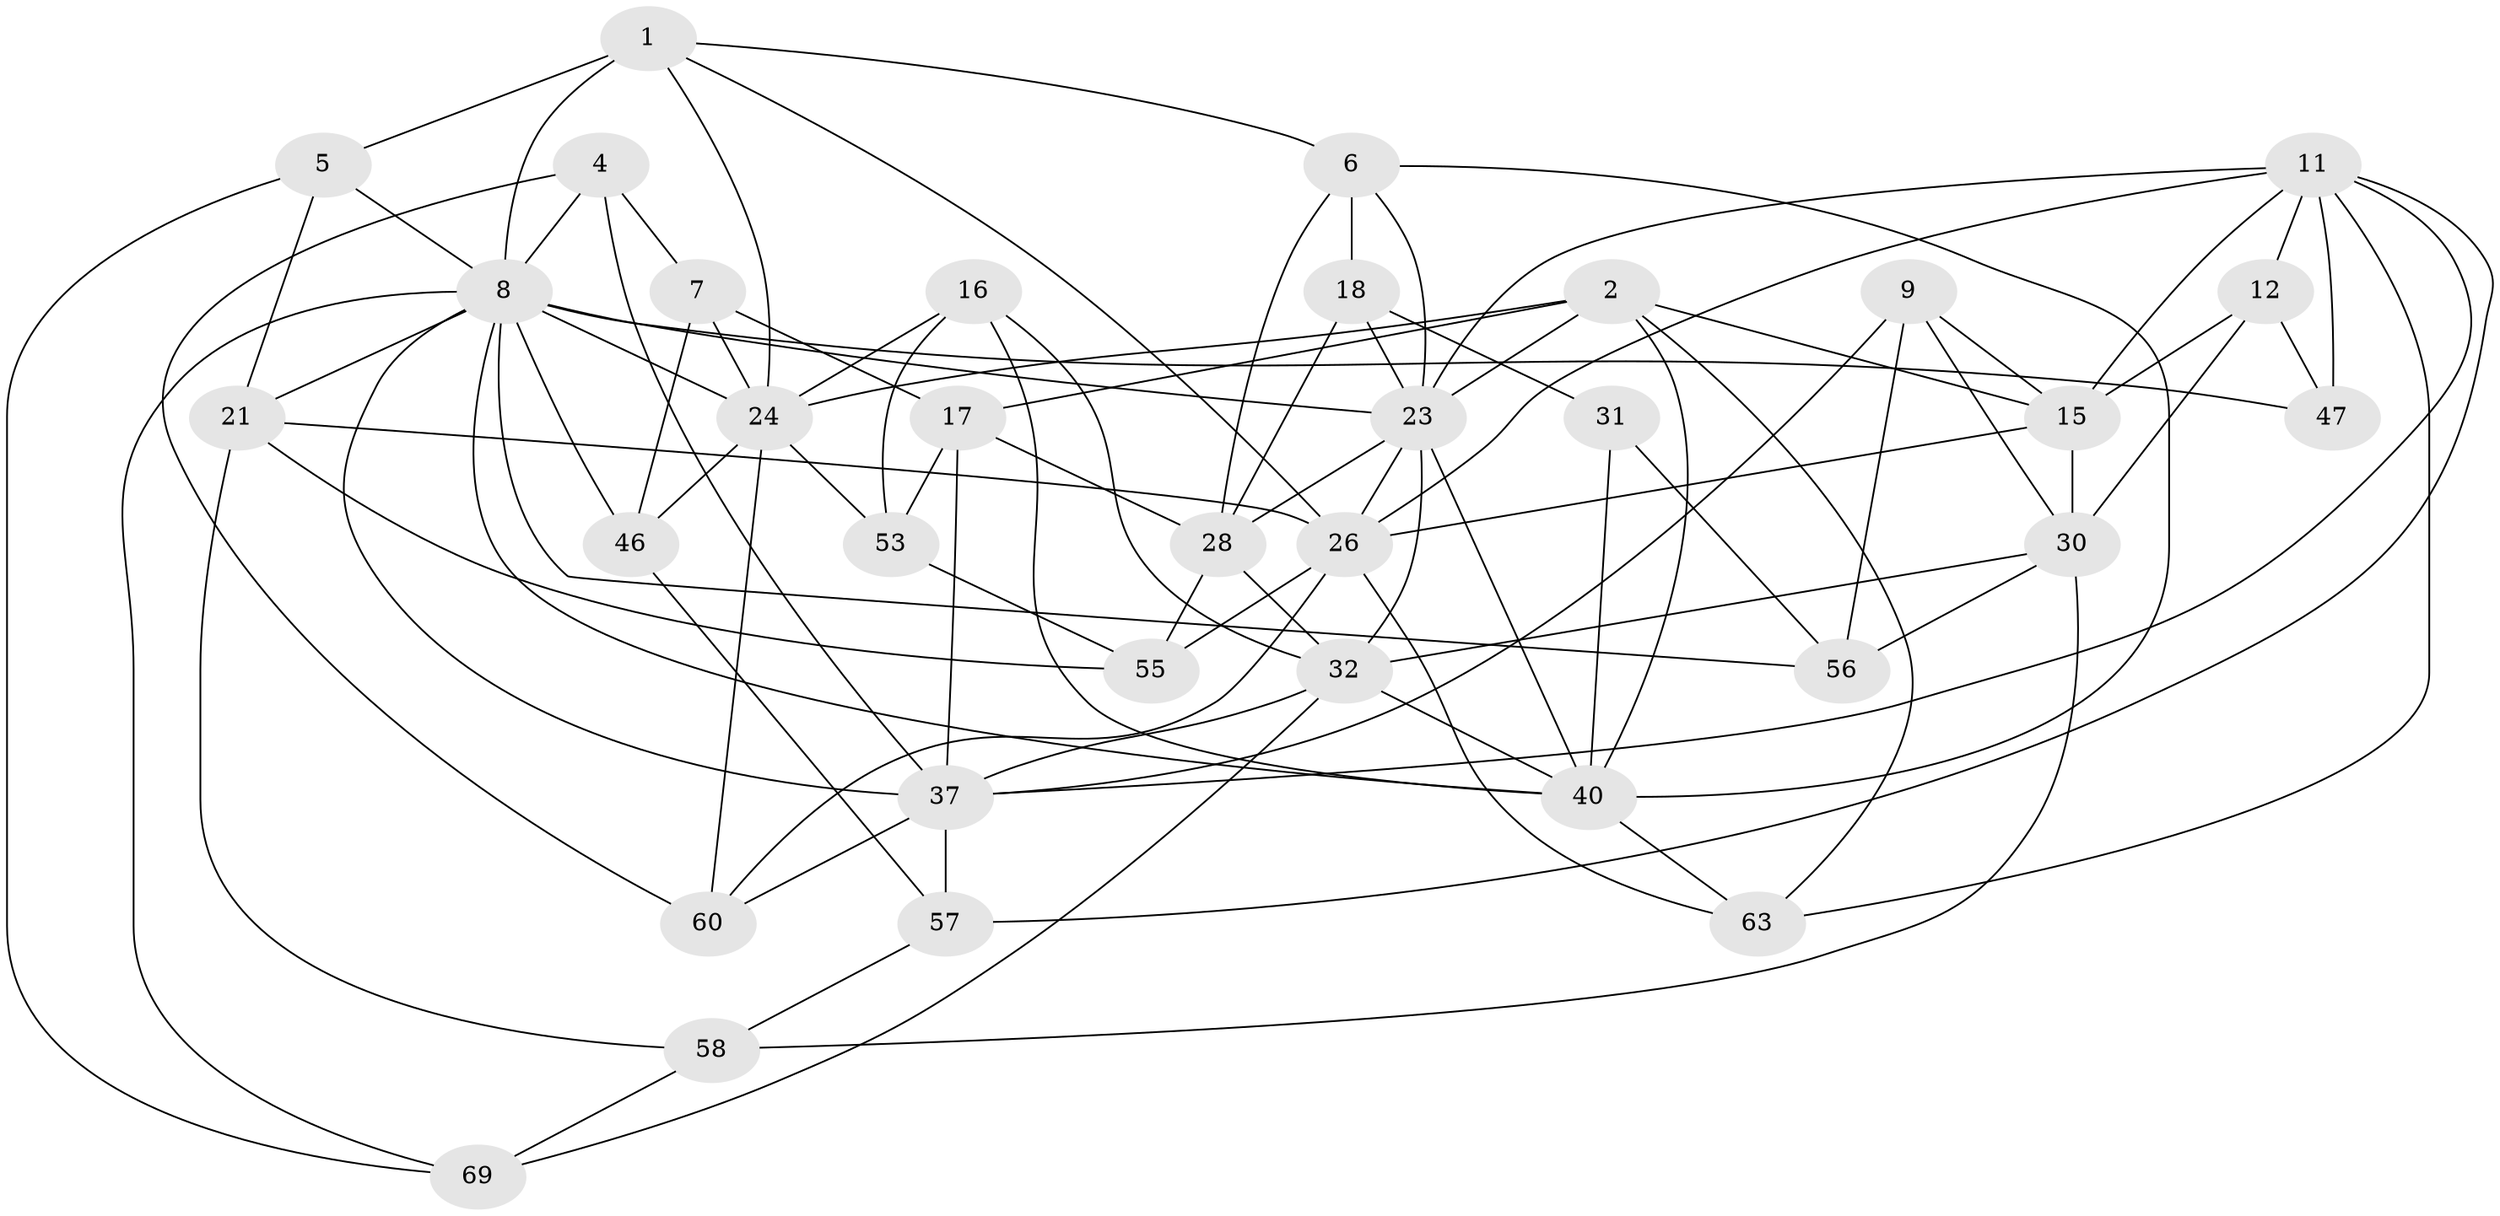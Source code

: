 // original degree distribution, {4: 1.0}
// Generated by graph-tools (version 1.1) at 2025/20/03/04/25 18:20:59]
// undirected, 34 vertices, 91 edges
graph export_dot {
graph [start="1"]
  node [color=gray90,style=filled];
  1 [super="+3"];
  2 [super="+14"];
  4;
  5 [super="+39"];
  6 [super="+61"];
  7;
  8 [super="+13+10+22"];
  9;
  11 [super="+42+38"];
  12;
  15 [super="+35+20"];
  16;
  17 [super="+25"];
  18 [super="+65"];
  21 [super="+33"];
  23 [super="+27+62"];
  24 [super="+59+41"];
  26 [super="+48+44"];
  28 [super="+34"];
  30 [super="+54+36"];
  31;
  32 [super="+67+68"];
  37 [super="+52+43"];
  40 [super="+49"];
  46;
  47;
  53;
  55;
  56;
  57;
  58;
  60;
  63;
  69;
  1 -- 5 [weight=2];
  1 -- 24;
  1 -- 6 [weight=2];
  1 -- 26;
  1 -- 8 [weight=2];
  2 -- 24;
  2 -- 15;
  2 -- 17;
  2 -- 63;
  2 -- 23;
  2 -- 40;
  4 -- 60;
  4 -- 7;
  4 -- 8;
  4 -- 37;
  5 -- 69;
  5 -- 8;
  5 -- 21 [weight=2];
  6 -- 23;
  6 -- 18;
  6 -- 28;
  6 -- 40;
  7 -- 46;
  7 -- 17;
  7 -- 24;
  8 -- 46;
  8 -- 40;
  8 -- 23;
  8 -- 21;
  8 -- 69;
  8 -- 47 [weight=2];
  8 -- 37;
  8 -- 24;
  8 -- 56;
  9 -- 56;
  9 -- 15;
  9 -- 30;
  9 -- 37;
  11 -- 12;
  11 -- 47;
  11 -- 57;
  11 -- 37;
  11 -- 63;
  11 -- 15;
  11 -- 23;
  11 -- 26;
  12 -- 47;
  12 -- 30;
  12 -- 15;
  15 -- 26;
  15 -- 30 [weight=3];
  16 -- 53;
  16 -- 40;
  16 -- 32;
  16 -- 24;
  17 -- 28 [weight=2];
  17 -- 53;
  17 -- 37;
  18 -- 31 [weight=2];
  18 -- 23;
  18 -- 28 [weight=2];
  21 -- 58;
  21 -- 55;
  21 -- 26;
  23 -- 26;
  23 -- 32 [weight=2];
  23 -- 40;
  23 -- 28;
  24 -- 60;
  24 -- 53;
  24 -- 46;
  26 -- 55;
  26 -- 60;
  26 -- 63;
  28 -- 32;
  28 -- 55;
  30 -- 32;
  30 -- 56;
  30 -- 58;
  31 -- 56;
  31 -- 40;
  32 -- 69;
  32 -- 40;
  32 -- 37;
  37 -- 60;
  37 -- 57;
  40 -- 63;
  46 -- 57;
  53 -- 55;
  57 -- 58;
  58 -- 69;
}
